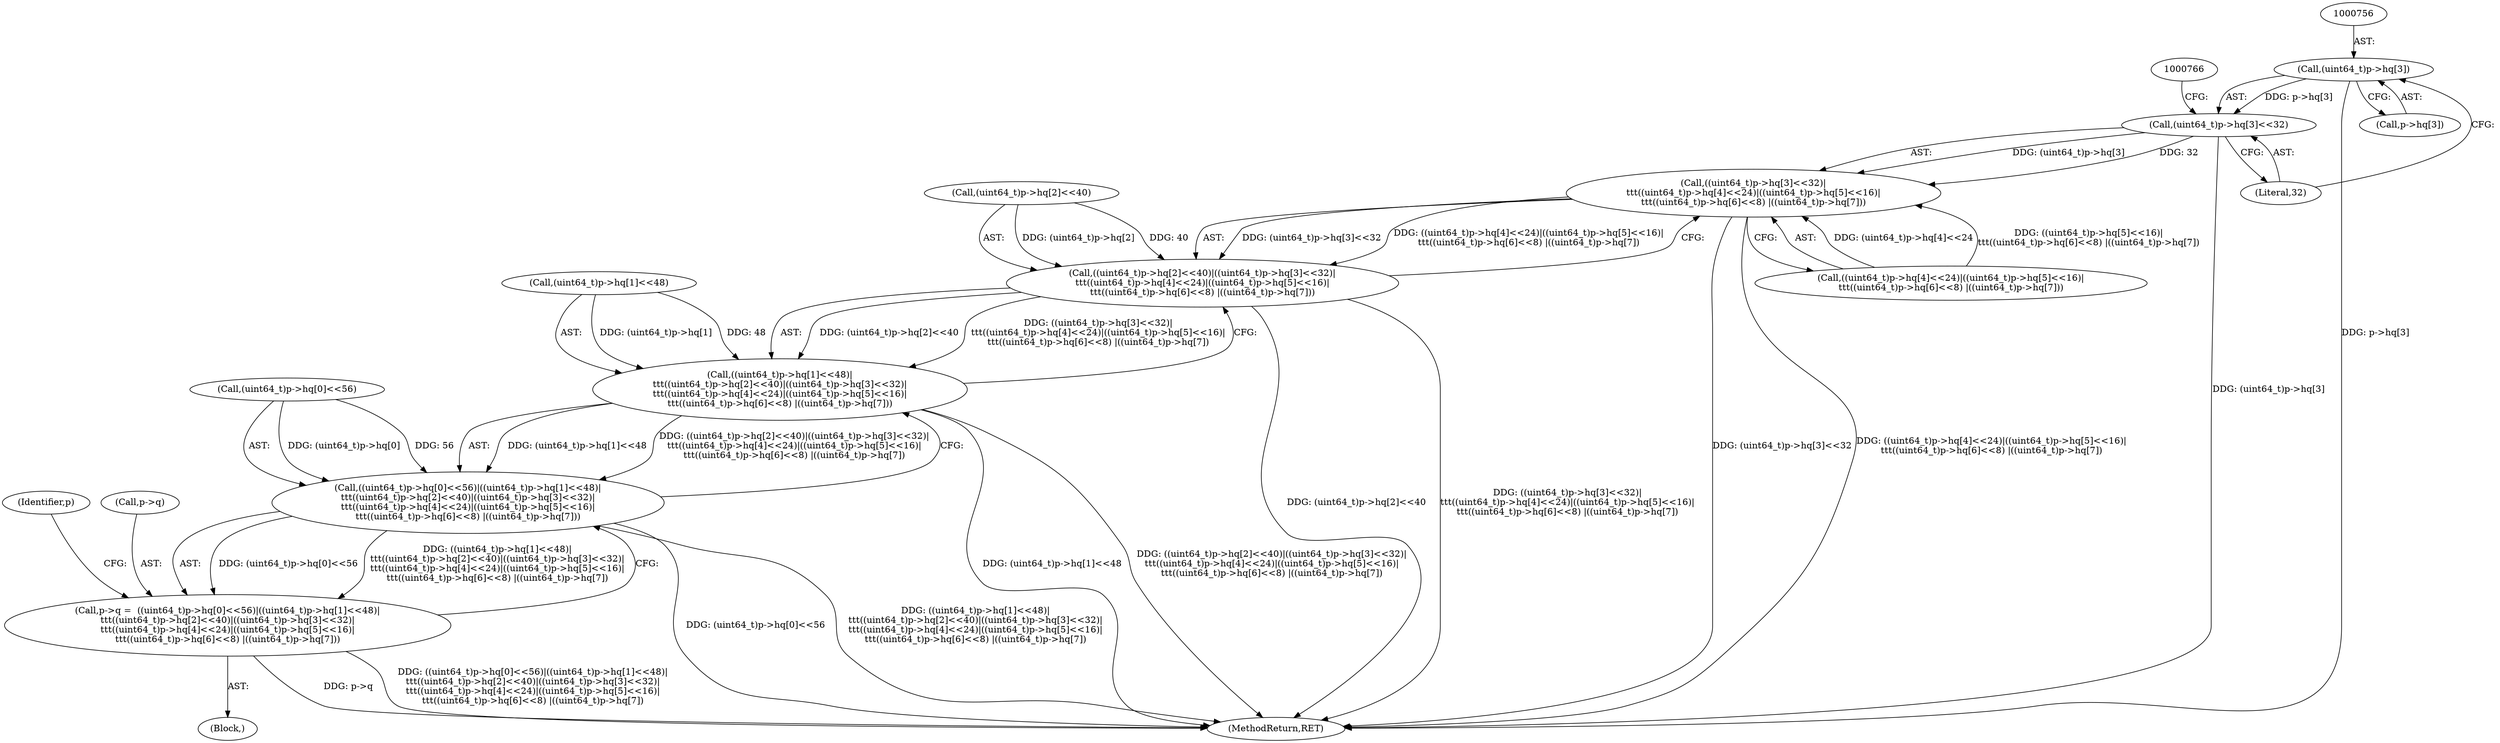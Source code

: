 digraph "0_file_59e63838913eee47f5c120a6c53d4565af638158@pointer" {
"1000755" [label="(Call,(uint64_t)p->hq[3])"];
"1000754" [label="(Call,(uint64_t)p->hq[3]<<32)"];
"1000753" [label="(Call,((uint64_t)p->hq[3]<<32)|\n\t\t\t((uint64_t)p->hq[4]<<24)|((uint64_t)p->hq[5]<<16)|\n\t\t\t((uint64_t)p->hq[6]<<8) |((uint64_t)p->hq[7]))"];
"1000743" [label="(Call,((uint64_t)p->hq[2]<<40)|((uint64_t)p->hq[3]<<32)|\n\t\t\t((uint64_t)p->hq[4]<<24)|((uint64_t)p->hq[5]<<16)|\n\t\t\t((uint64_t)p->hq[6]<<8) |((uint64_t)p->hq[7]))"];
"1000733" [label="(Call,((uint64_t)p->hq[1]<<48)|\n\t\t\t((uint64_t)p->hq[2]<<40)|((uint64_t)p->hq[3]<<32)|\n\t\t\t((uint64_t)p->hq[4]<<24)|((uint64_t)p->hq[5]<<16)|\n\t\t\t((uint64_t)p->hq[6]<<8) |((uint64_t)p->hq[7]))"];
"1000723" [label="(Call,((uint64_t)p->hq[0]<<56)|((uint64_t)p->hq[1]<<48)|\n\t\t\t((uint64_t)p->hq[2]<<40)|((uint64_t)p->hq[3]<<32)|\n\t\t\t((uint64_t)p->hq[4]<<24)|((uint64_t)p->hq[5]<<16)|\n\t\t\t((uint64_t)p->hq[6]<<8) |((uint64_t)p->hq[7]))"];
"1000719" [label="(Call,p->q =  ((uint64_t)p->hq[0]<<56)|((uint64_t)p->hq[1]<<48)|\n\t\t\t((uint64_t)p->hq[2]<<40)|((uint64_t)p->hq[3]<<32)|\n\t\t\t((uint64_t)p->hq[4]<<24)|((uint64_t)p->hq[5]<<16)|\n\t\t\t((uint64_t)p->hq[6]<<8) |((uint64_t)p->hq[7]))"];
"1000733" [label="(Call,((uint64_t)p->hq[1]<<48)|\n\t\t\t((uint64_t)p->hq[2]<<40)|((uint64_t)p->hq[3]<<32)|\n\t\t\t((uint64_t)p->hq[4]<<24)|((uint64_t)p->hq[5]<<16)|\n\t\t\t((uint64_t)p->hq[6]<<8) |((uint64_t)p->hq[7]))"];
"1000801" [label="(Identifier,p)"];
"1000909" [label="(MethodReturn,RET)"];
"1000762" [label="(Literal,32)"];
"1000754" [label="(Call,(uint64_t)p->hq[3]<<32)"];
"1000720" [label="(Call,p->q)"];
"1000719" [label="(Call,p->q =  ((uint64_t)p->hq[0]<<56)|((uint64_t)p->hq[1]<<48)|\n\t\t\t((uint64_t)p->hq[2]<<40)|((uint64_t)p->hq[3]<<32)|\n\t\t\t((uint64_t)p->hq[4]<<24)|((uint64_t)p->hq[5]<<16)|\n\t\t\t((uint64_t)p->hq[6]<<8) |((uint64_t)p->hq[7]))"];
"1000755" [label="(Call,(uint64_t)p->hq[3])"];
"1000763" [label="(Call,((uint64_t)p->hq[4]<<24)|((uint64_t)p->hq[5]<<16)|\n\t\t\t((uint64_t)p->hq[6]<<8) |((uint64_t)p->hq[7]))"];
"1000724" [label="(Call,(uint64_t)p->hq[0]<<56)"];
"1000723" [label="(Call,((uint64_t)p->hq[0]<<56)|((uint64_t)p->hq[1]<<48)|\n\t\t\t((uint64_t)p->hq[2]<<40)|((uint64_t)p->hq[3]<<32)|\n\t\t\t((uint64_t)p->hq[4]<<24)|((uint64_t)p->hq[5]<<16)|\n\t\t\t((uint64_t)p->hq[6]<<8) |((uint64_t)p->hq[7]))"];
"1000743" [label="(Call,((uint64_t)p->hq[2]<<40)|((uint64_t)p->hq[3]<<32)|\n\t\t\t((uint64_t)p->hq[4]<<24)|((uint64_t)p->hq[5]<<16)|\n\t\t\t((uint64_t)p->hq[6]<<8) |((uint64_t)p->hq[7]))"];
"1000753" [label="(Call,((uint64_t)p->hq[3]<<32)|\n\t\t\t((uint64_t)p->hq[4]<<24)|((uint64_t)p->hq[5]<<16)|\n\t\t\t((uint64_t)p->hq[6]<<8) |((uint64_t)p->hq[7]))"];
"1000744" [label="(Call,(uint64_t)p->hq[2]<<40)"];
"1000757" [label="(Call,p->hq[3])"];
"1000124" [label="(Block,)"];
"1000734" [label="(Call,(uint64_t)p->hq[1]<<48)"];
"1000755" -> "1000754"  [label="AST: "];
"1000755" -> "1000757"  [label="CFG: "];
"1000756" -> "1000755"  [label="AST: "];
"1000757" -> "1000755"  [label="AST: "];
"1000762" -> "1000755"  [label="CFG: "];
"1000755" -> "1000909"  [label="DDG: p->hq[3]"];
"1000755" -> "1000754"  [label="DDG: p->hq[3]"];
"1000754" -> "1000753"  [label="AST: "];
"1000754" -> "1000762"  [label="CFG: "];
"1000762" -> "1000754"  [label="AST: "];
"1000766" -> "1000754"  [label="CFG: "];
"1000754" -> "1000909"  [label="DDG: (uint64_t)p->hq[3]"];
"1000754" -> "1000753"  [label="DDG: (uint64_t)p->hq[3]"];
"1000754" -> "1000753"  [label="DDG: 32"];
"1000753" -> "1000743"  [label="AST: "];
"1000753" -> "1000763"  [label="CFG: "];
"1000763" -> "1000753"  [label="AST: "];
"1000743" -> "1000753"  [label="CFG: "];
"1000753" -> "1000909"  [label="DDG: (uint64_t)p->hq[3]<<32"];
"1000753" -> "1000909"  [label="DDG: ((uint64_t)p->hq[4]<<24)|((uint64_t)p->hq[5]<<16)|\n\t\t\t((uint64_t)p->hq[6]<<8) |((uint64_t)p->hq[7])"];
"1000753" -> "1000743"  [label="DDG: (uint64_t)p->hq[3]<<32"];
"1000753" -> "1000743"  [label="DDG: ((uint64_t)p->hq[4]<<24)|((uint64_t)p->hq[5]<<16)|\n\t\t\t((uint64_t)p->hq[6]<<8) |((uint64_t)p->hq[7])"];
"1000763" -> "1000753"  [label="DDG: (uint64_t)p->hq[4]<<24"];
"1000763" -> "1000753"  [label="DDG: ((uint64_t)p->hq[5]<<16)|\n\t\t\t((uint64_t)p->hq[6]<<8) |((uint64_t)p->hq[7])"];
"1000743" -> "1000733"  [label="AST: "];
"1000744" -> "1000743"  [label="AST: "];
"1000733" -> "1000743"  [label="CFG: "];
"1000743" -> "1000909"  [label="DDG: (uint64_t)p->hq[2]<<40"];
"1000743" -> "1000909"  [label="DDG: ((uint64_t)p->hq[3]<<32)|\n\t\t\t((uint64_t)p->hq[4]<<24)|((uint64_t)p->hq[5]<<16)|\n\t\t\t((uint64_t)p->hq[6]<<8) |((uint64_t)p->hq[7])"];
"1000743" -> "1000733"  [label="DDG: (uint64_t)p->hq[2]<<40"];
"1000743" -> "1000733"  [label="DDG: ((uint64_t)p->hq[3]<<32)|\n\t\t\t((uint64_t)p->hq[4]<<24)|((uint64_t)p->hq[5]<<16)|\n\t\t\t((uint64_t)p->hq[6]<<8) |((uint64_t)p->hq[7])"];
"1000744" -> "1000743"  [label="DDG: (uint64_t)p->hq[2]"];
"1000744" -> "1000743"  [label="DDG: 40"];
"1000733" -> "1000723"  [label="AST: "];
"1000734" -> "1000733"  [label="AST: "];
"1000723" -> "1000733"  [label="CFG: "];
"1000733" -> "1000909"  [label="DDG: (uint64_t)p->hq[1]<<48"];
"1000733" -> "1000909"  [label="DDG: ((uint64_t)p->hq[2]<<40)|((uint64_t)p->hq[3]<<32)|\n\t\t\t((uint64_t)p->hq[4]<<24)|((uint64_t)p->hq[5]<<16)|\n\t\t\t((uint64_t)p->hq[6]<<8) |((uint64_t)p->hq[7])"];
"1000733" -> "1000723"  [label="DDG: (uint64_t)p->hq[1]<<48"];
"1000733" -> "1000723"  [label="DDG: ((uint64_t)p->hq[2]<<40)|((uint64_t)p->hq[3]<<32)|\n\t\t\t((uint64_t)p->hq[4]<<24)|((uint64_t)p->hq[5]<<16)|\n\t\t\t((uint64_t)p->hq[6]<<8) |((uint64_t)p->hq[7])"];
"1000734" -> "1000733"  [label="DDG: (uint64_t)p->hq[1]"];
"1000734" -> "1000733"  [label="DDG: 48"];
"1000723" -> "1000719"  [label="AST: "];
"1000724" -> "1000723"  [label="AST: "];
"1000719" -> "1000723"  [label="CFG: "];
"1000723" -> "1000909"  [label="DDG: (uint64_t)p->hq[0]<<56"];
"1000723" -> "1000909"  [label="DDG: ((uint64_t)p->hq[1]<<48)|\n\t\t\t((uint64_t)p->hq[2]<<40)|((uint64_t)p->hq[3]<<32)|\n\t\t\t((uint64_t)p->hq[4]<<24)|((uint64_t)p->hq[5]<<16)|\n\t\t\t((uint64_t)p->hq[6]<<8) |((uint64_t)p->hq[7])"];
"1000723" -> "1000719"  [label="DDG: (uint64_t)p->hq[0]<<56"];
"1000723" -> "1000719"  [label="DDG: ((uint64_t)p->hq[1]<<48)|\n\t\t\t((uint64_t)p->hq[2]<<40)|((uint64_t)p->hq[3]<<32)|\n\t\t\t((uint64_t)p->hq[4]<<24)|((uint64_t)p->hq[5]<<16)|\n\t\t\t((uint64_t)p->hq[6]<<8) |((uint64_t)p->hq[7])"];
"1000724" -> "1000723"  [label="DDG: (uint64_t)p->hq[0]"];
"1000724" -> "1000723"  [label="DDG: 56"];
"1000719" -> "1000124"  [label="AST: "];
"1000720" -> "1000719"  [label="AST: "];
"1000801" -> "1000719"  [label="CFG: "];
"1000719" -> "1000909"  [label="DDG: p->q"];
"1000719" -> "1000909"  [label="DDG: ((uint64_t)p->hq[0]<<56)|((uint64_t)p->hq[1]<<48)|\n\t\t\t((uint64_t)p->hq[2]<<40)|((uint64_t)p->hq[3]<<32)|\n\t\t\t((uint64_t)p->hq[4]<<24)|((uint64_t)p->hq[5]<<16)|\n\t\t\t((uint64_t)p->hq[6]<<8) |((uint64_t)p->hq[7])"];
}
